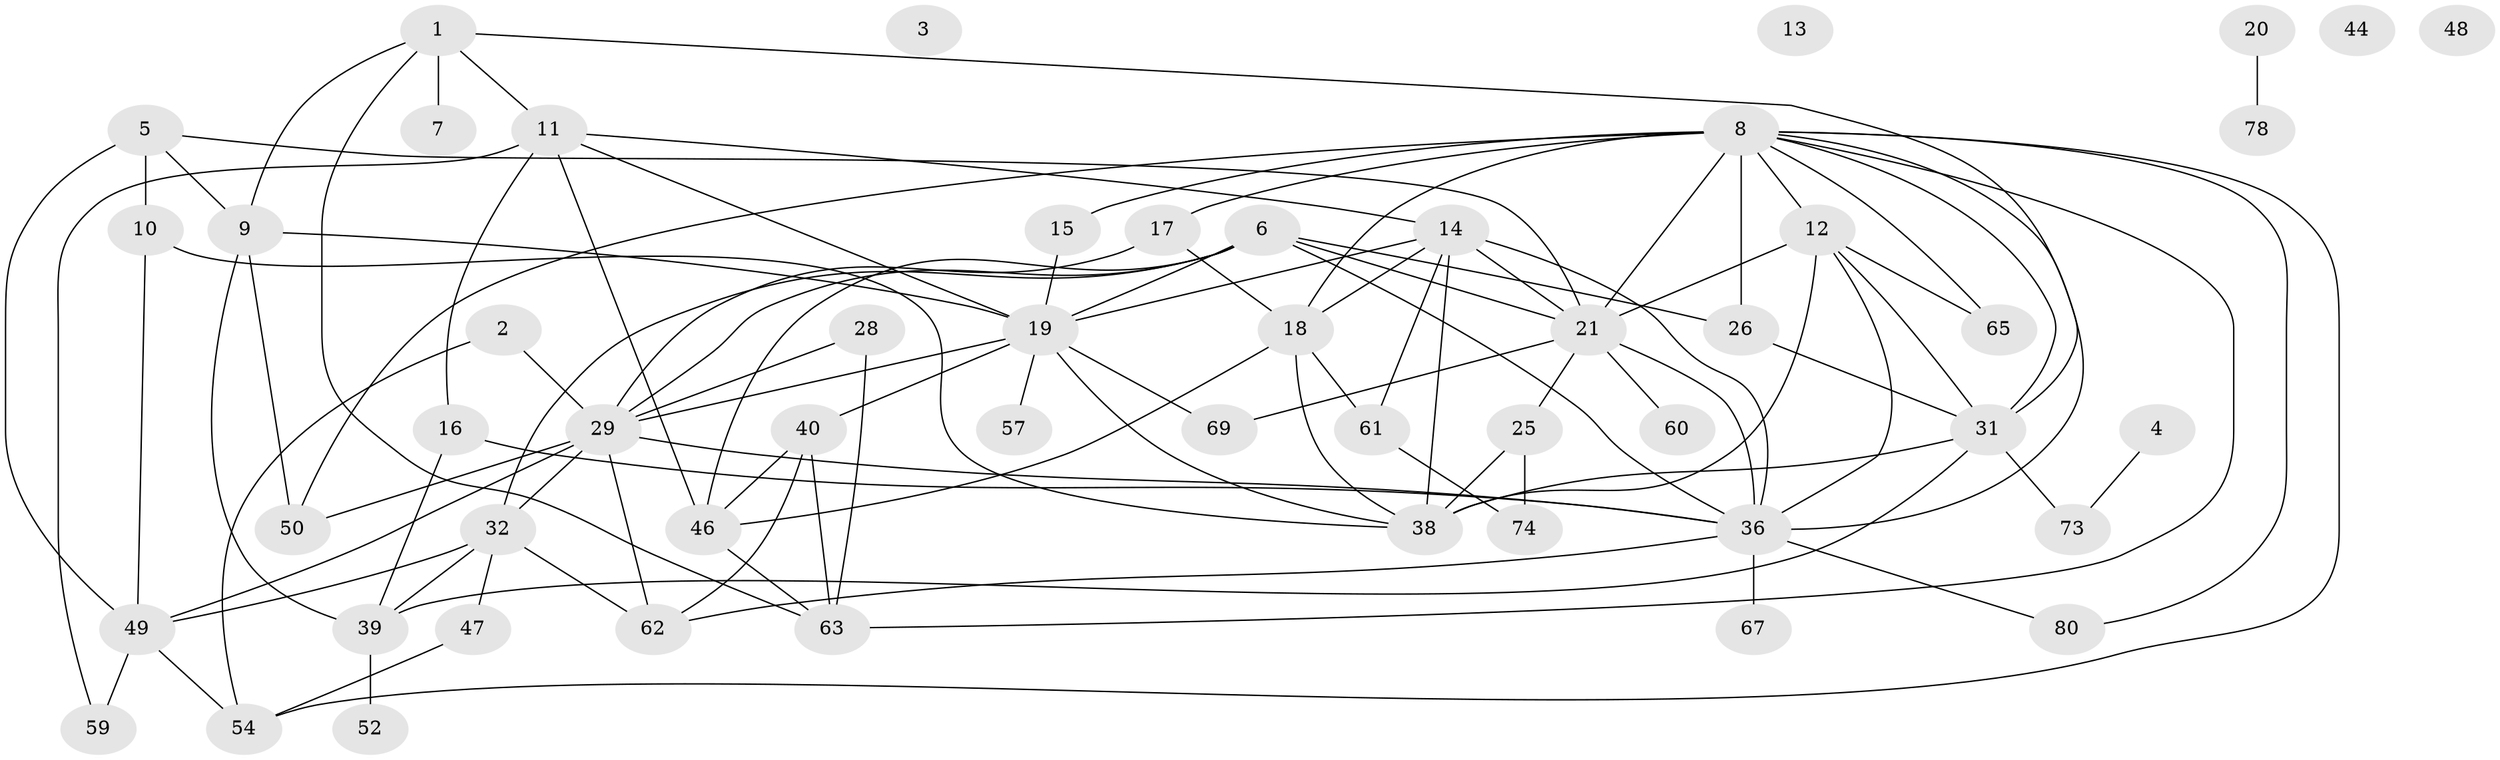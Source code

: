 // original degree distribution, {3: 0.2988505747126437, 4: 0.13793103448275862, 0: 0.04597701149425287, 1: 0.12643678160919541, 7: 0.034482758620689655, 5: 0.16091954022988506, 2: 0.13793103448275862, 6: 0.05747126436781609}
// Generated by graph-tools (version 1.1) at 2025/16/03/04/25 18:16:30]
// undirected, 52 vertices, 100 edges
graph export_dot {
graph [start="1"]
  node [color=gray90,style=filled];
  1 [super="+76"];
  2 [super="+83+77"];
  3;
  4;
  5 [super="+45"];
  6 [super="+68+22"];
  7;
  8 [super="+23"];
  9;
  10 [super="+75+43"];
  11 [super="+55+56"];
  12 [super="+37+66"];
  13;
  14 [super="+30"];
  15;
  16;
  17;
  18 [super="+35"];
  19 [super="+27+79"];
  20;
  21 [super="+71+24"];
  25 [super="+34"];
  26;
  28;
  29 [super="+84+33"];
  31 [super="+72"];
  32 [super="+64"];
  36 [super="+41"];
  38 [super="+58"];
  39;
  40;
  44;
  46 [super="+53"];
  47;
  48;
  49 [super="+70"];
  50;
  52;
  54;
  57;
  59;
  60;
  61;
  62;
  63;
  65;
  67;
  69;
  73;
  74;
  78;
  80;
  1 -- 9;
  1 -- 63;
  1 -- 31;
  1 -- 7;
  1 -- 11;
  2 -- 54;
  2 -- 29;
  4 -- 73;
  5 -- 49;
  5 -- 10 [weight=2];
  5 -- 9;
  5 -- 21;
  6 -- 32;
  6 -- 19;
  6 -- 21;
  6 -- 26;
  6 -- 36;
  6 -- 46;
  6 -- 29;
  8 -- 15;
  8 -- 50;
  8 -- 31;
  8 -- 21 [weight=2];
  8 -- 12;
  8 -- 65;
  8 -- 80;
  8 -- 17;
  8 -- 18 [weight=2];
  8 -- 54;
  8 -- 26;
  8 -- 63;
  8 -- 36;
  9 -- 39;
  9 -- 50;
  9 -- 19;
  10 -- 38;
  10 -- 49;
  11 -- 16;
  11 -- 46;
  11 -- 59;
  11 -- 14;
  11 -- 19;
  12 -- 21 [weight=2];
  12 -- 36;
  12 -- 65;
  12 -- 38;
  12 -- 31;
  14 -- 61;
  14 -- 36 [weight=2];
  14 -- 21;
  14 -- 19;
  14 -- 38;
  14 -- 18;
  15 -- 19;
  16 -- 39;
  16 -- 36;
  17 -- 29;
  17 -- 18;
  18 -- 38;
  18 -- 61;
  18 -- 46;
  19 -- 38;
  19 -- 40;
  19 -- 57;
  19 -- 69;
  19 -- 29;
  20 -- 78;
  21 -- 25;
  21 -- 60;
  21 -- 69;
  21 -- 36 [weight=2];
  25 -- 38;
  25 -- 74;
  26 -- 31;
  28 -- 63;
  28 -- 29;
  29 -- 62;
  29 -- 49;
  29 -- 32;
  29 -- 50;
  29 -- 36;
  31 -- 39;
  31 -- 73;
  31 -- 38;
  32 -- 39;
  32 -- 62;
  32 -- 49;
  32 -- 47;
  36 -- 67;
  36 -- 80;
  36 -- 62;
  39 -- 52;
  40 -- 46;
  40 -- 62;
  40 -- 63;
  46 -- 63;
  47 -- 54;
  49 -- 54;
  49 -- 59;
  61 -- 74;
}

